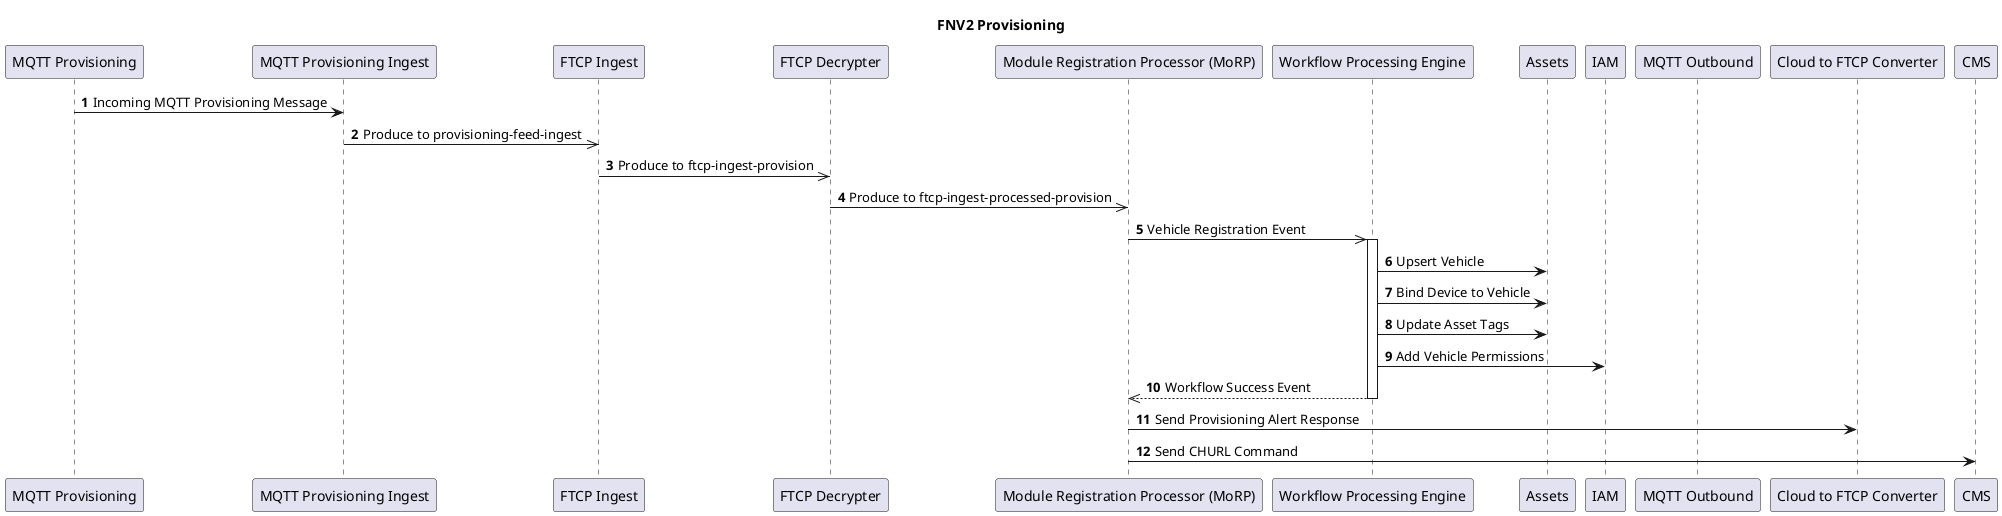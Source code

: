 @startuml
autonumber

title FNV2 Provisioning

participant "MQTT Provisioning" as mp
participant "MQTT Provisioning Ingest" as mi
participant "FTCP Ingest" as fi
participant "FTCP Decrypter" as fd
participant "Module Registration Processor (MoRP)" as mo
participant "Workflow Processing Engine" as wpe
participant "Assets" as assets
participant "IAM" as iam
participant "CMS" as cms
participant "MQTT Outbound" as mqo
participant "Cloud to FTCP Converter" as ctftcp
participant "CMS" as cms

mp -> mi: Incoming MQTT Provisioning Message
mi ->> fi: Produce to provisioning-feed-ingest
fi ->> fd: Produce to ftcp-ingest-provision
fd ->> mo: Produce to ftcp-ingest-processed-provision
mo ->> wpe ++: Vehicle Registration Event
wpe -> assets: Upsert Vehicle
wpe -> assets: Bind Device to Vehicle
wpe -> assets: Update Asset Tags
wpe -> iam: Add Vehicle Permissions
return Workflow Success Event
mo -> ctftcp: Send Provisioning Alert Response
mo -> cms: Send CHURL Command
@enduml

